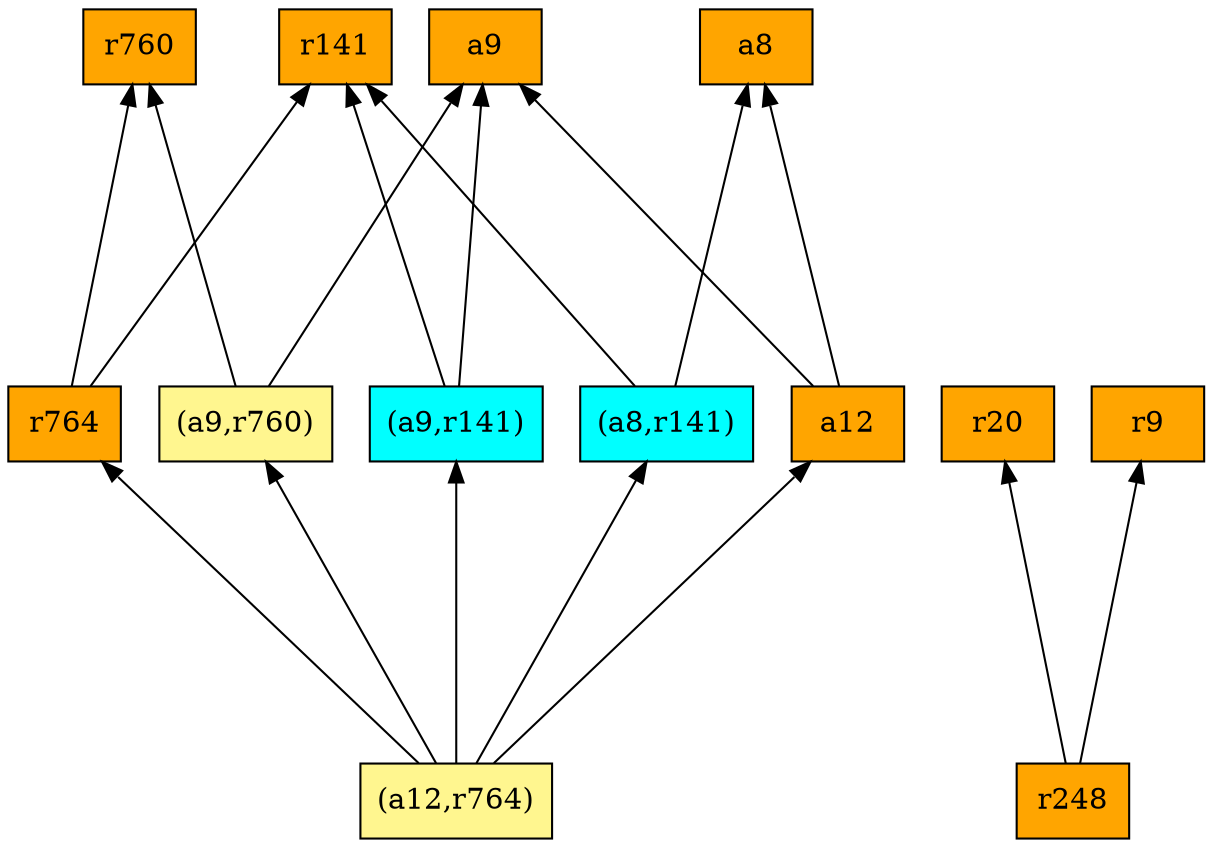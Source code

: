 digraph G {
rankdir=BT;ranksep="2.0";
"r141" [shape=record,fillcolor=orange,style=filled,label="{r141}"];
"a8" [shape=record,fillcolor=orange,style=filled,label="{a8}"];
"r764" [shape=record,fillcolor=orange,style=filled,label="{r764}"];
"r248" [shape=record,fillcolor=orange,style=filled,label="{r248}"];
"(a8,r141)" [shape=record,fillcolor=cyan,style=filled,label="{(a8,r141)}"];
"a9" [shape=record,fillcolor=orange,style=filled,label="{a9}"];
"(a12,r764)" [shape=record,fillcolor=khaki1,style=filled,label="{(a12,r764)}"];
"r20" [shape=record,fillcolor=orange,style=filled,label="{r20}"];
"(a9,r141)" [shape=record,fillcolor=cyan,style=filled,label="{(a9,r141)}"];
"r760" [shape=record,fillcolor=orange,style=filled,label="{r760}"];
"r9" [shape=record,fillcolor=orange,style=filled,label="{r9}"];
"(a9,r760)" [shape=record,fillcolor=khaki1,style=filled,label="{(a9,r760)}"];
"a12" [shape=record,fillcolor=orange,style=filled,label="{a12}"];
"r764" -> "r141"
"r764" -> "r760"
"r248" -> "r9"
"r248" -> "r20"
"(a8,r141)" -> "r141"
"(a8,r141)" -> "a8"
"(a12,r764)" -> "r764"
"(a12,r764)" -> "(a8,r141)"
"(a12,r764)" -> "(a9,r141)"
"(a12,r764)" -> "(a9,r760)"
"(a12,r764)" -> "a12"
"(a9,r141)" -> "r141"
"(a9,r141)" -> "a9"
"(a9,r760)" -> "a9"
"(a9,r760)" -> "r760"
"a12" -> "a8"
"a12" -> "a9"
}